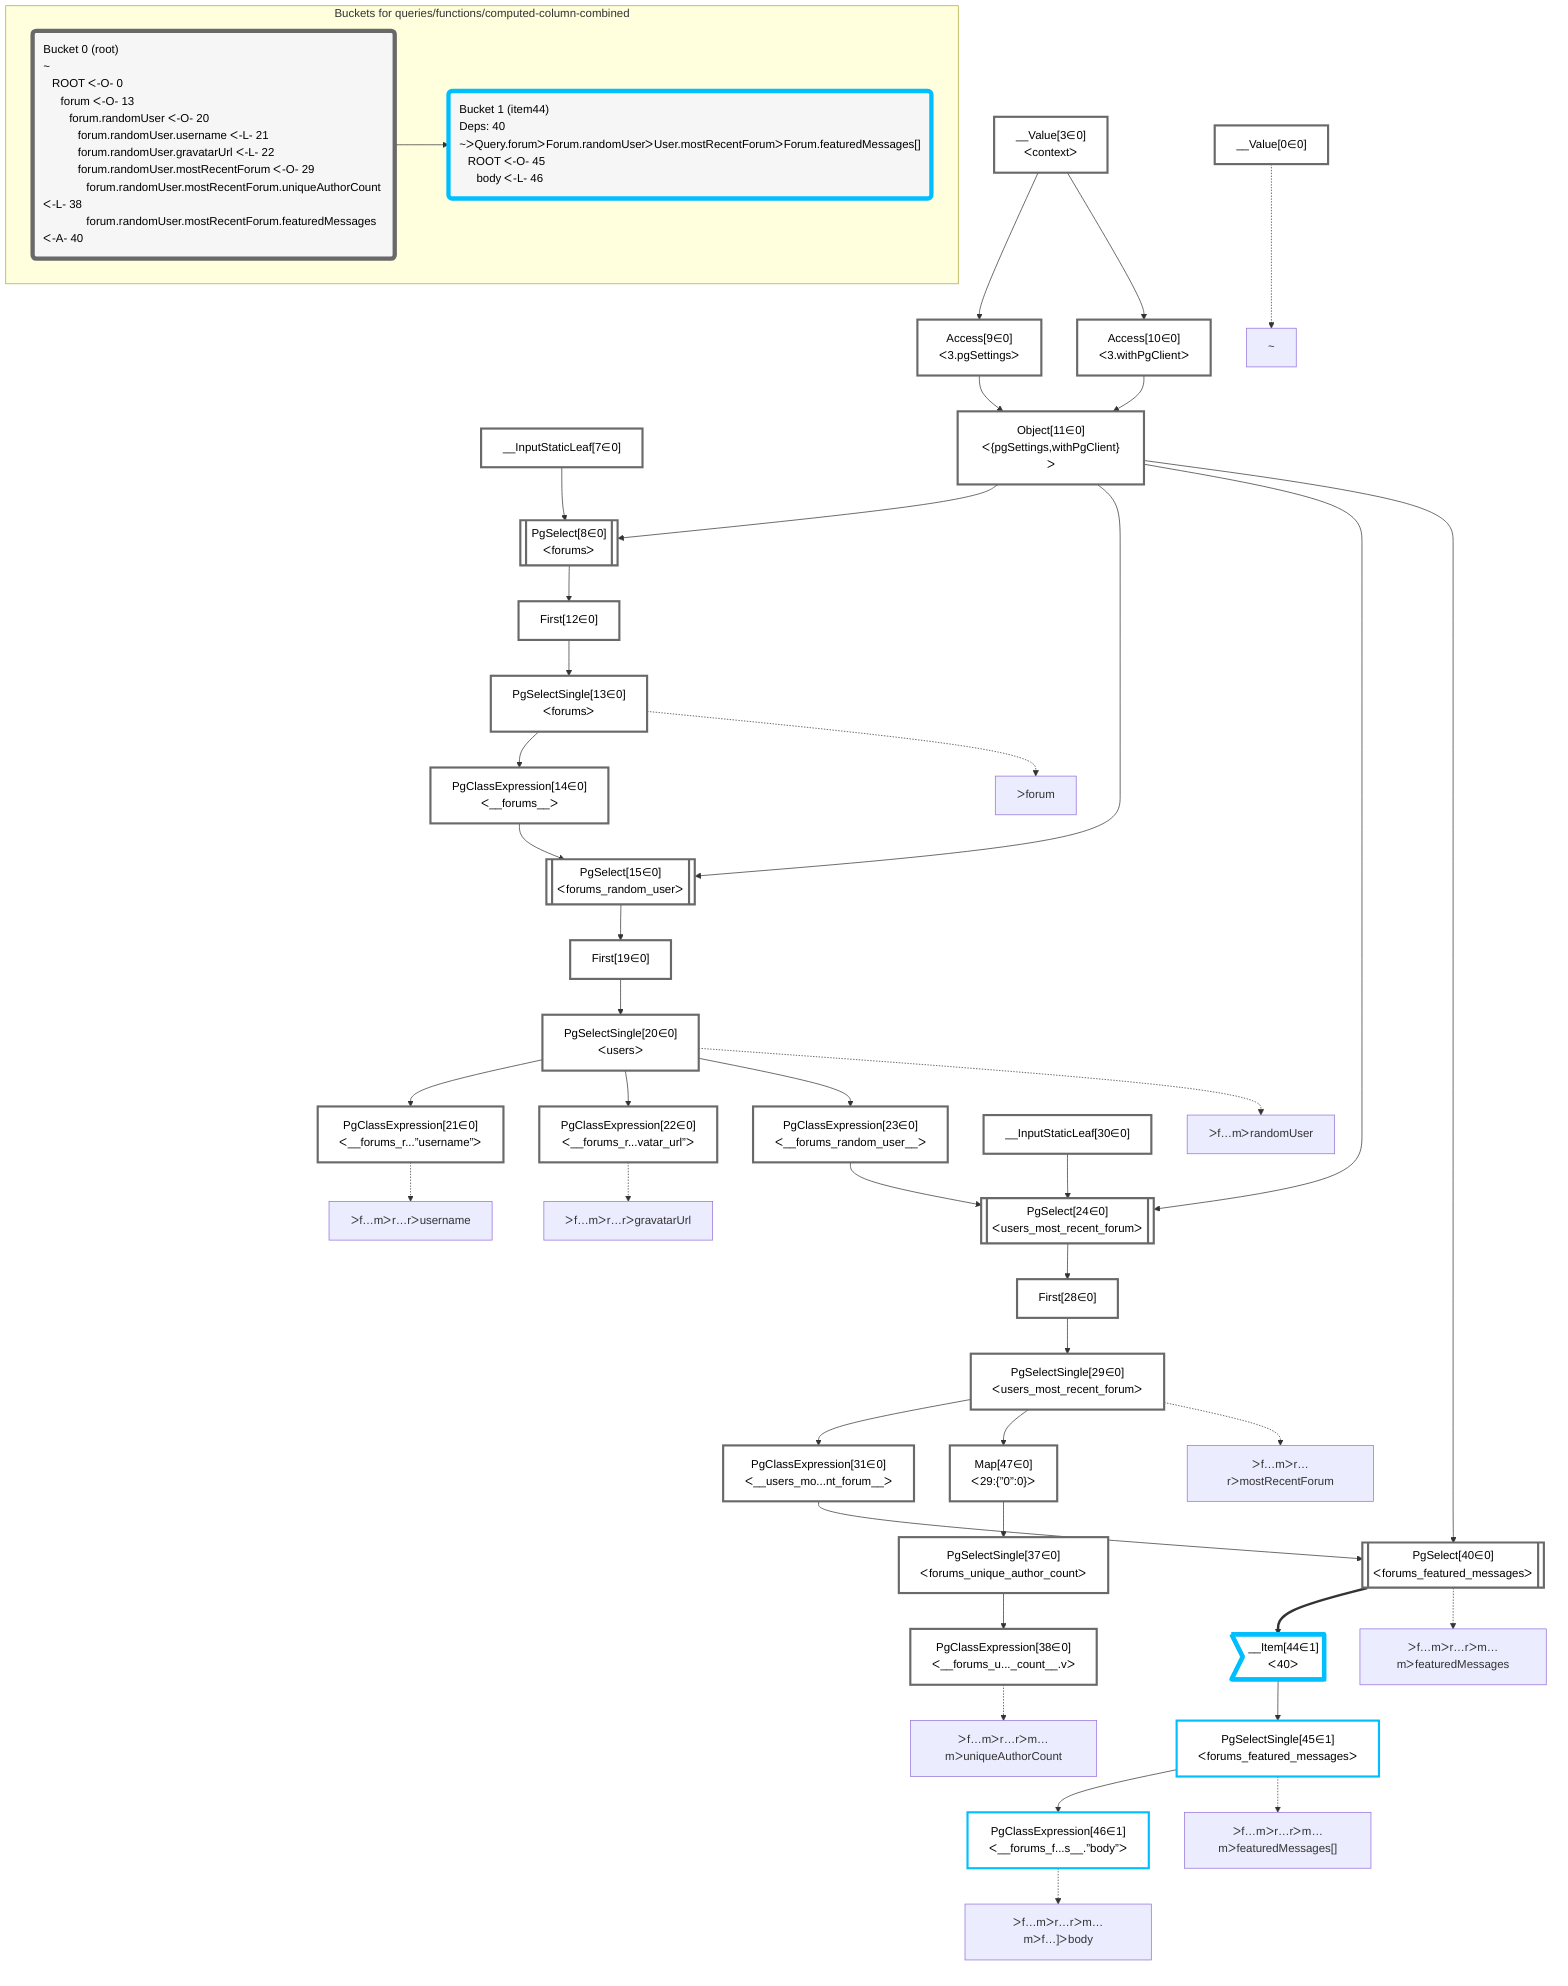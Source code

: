 graph TD
    classDef path fill:#eee,stroke:#000,color:#000
    classDef plan fill:#fff,stroke-width:3px,color:#000
    classDef itemplan fill:#fff,stroke-width:6px,color:#000
    classDef sideeffectplan fill:#f00,stroke-width:6px,color:#000
    classDef bucket fill:#f6f6f6,color:#000,stroke-width:6px,text-align:left


    %% define plans
    __Value0["__Value[0∈0]"]:::plan
    __Value3["__Value[3∈0]<br />ᐸcontextᐳ"]:::plan
    __InputStaticLeaf7["__InputStaticLeaf[7∈0]"]:::plan
    Access9["Access[9∈0]<br />ᐸ3.pgSettingsᐳ"]:::plan
    Access10["Access[10∈0]<br />ᐸ3.withPgClientᐳ"]:::plan
    Object11["Object[11∈0]<br />ᐸ{pgSettings,withPgClient}ᐳ"]:::plan
    PgSelect8[["PgSelect[8∈0]<br />ᐸforumsᐳ"]]:::plan
    First12["First[12∈0]"]:::plan
    PgSelectSingle13["PgSelectSingle[13∈0]<br />ᐸforumsᐳ"]:::plan
    PgClassExpression14["PgClassExpression[14∈0]<br />ᐸ__forums__ᐳ"]:::plan
    PgSelect15[["PgSelect[15∈0]<br />ᐸforums_random_userᐳ"]]:::plan
    First19["First[19∈0]"]:::plan
    PgSelectSingle20["PgSelectSingle[20∈0]<br />ᐸusersᐳ"]:::plan
    PgClassExpression21["PgClassExpression[21∈0]<br />ᐸ__forums_r...”username”ᐳ"]:::plan
    PgClassExpression22["PgClassExpression[22∈0]<br />ᐸ__forums_r...vatar_url”ᐳ"]:::plan
    PgClassExpression23["PgClassExpression[23∈0]<br />ᐸ__forums_random_user__ᐳ"]:::plan
    __InputStaticLeaf30["__InputStaticLeaf[30∈0]"]:::plan
    PgSelect24[["PgSelect[24∈0]<br />ᐸusers_most_recent_forumᐳ"]]:::plan
    First28["First[28∈0]"]:::plan
    PgSelectSingle29["PgSelectSingle[29∈0]<br />ᐸusers_most_recent_forumᐳ"]:::plan
    PgClassExpression31["PgClassExpression[31∈0]<br />ᐸ__users_mo...nt_forum__ᐳ"]:::plan
    Map47["Map[47∈0]<br />ᐸ29:{”0”:0}ᐳ"]:::plan
    PgSelectSingle37["PgSelectSingle[37∈0]<br />ᐸforums_unique_author_countᐳ"]:::plan
    PgClassExpression38["PgClassExpression[38∈0]<br />ᐸ__forums_u..._count__.vᐳ"]:::plan
    PgSelect40[["PgSelect[40∈0]<br />ᐸforums_featured_messagesᐳ"]]:::plan
    __Item44>"__Item[44∈1]<br />ᐸ40ᐳ"]:::itemplan
    PgSelectSingle45["PgSelectSingle[45∈1]<br />ᐸforums_featured_messagesᐳ"]:::plan
    PgClassExpression46["PgClassExpression[46∈1]<br />ᐸ__forums_f...s__.”body”ᐳ"]:::plan

    %% plan dependencies
    __Value3 --> Access9
    __Value3 --> Access10
    Access9 & Access10 --> Object11
    Object11 & __InputStaticLeaf7 --> PgSelect8
    PgSelect8 --> First12
    First12 --> PgSelectSingle13
    PgSelectSingle13 --> PgClassExpression14
    Object11 & PgClassExpression14 --> PgSelect15
    PgSelect15 --> First19
    First19 --> PgSelectSingle20
    PgSelectSingle20 --> PgClassExpression21
    PgSelectSingle20 --> PgClassExpression22
    PgSelectSingle20 --> PgClassExpression23
    Object11 & PgClassExpression23 & __InputStaticLeaf30 --> PgSelect24
    PgSelect24 --> First28
    First28 --> PgSelectSingle29
    PgSelectSingle29 --> PgClassExpression31
    PgSelectSingle29 --> Map47
    Map47 --> PgSelectSingle37
    PgSelectSingle37 --> PgClassExpression38
    Object11 & PgClassExpression31 --> PgSelect40
    PgSelect40 ==> __Item44
    __Item44 --> PgSelectSingle45
    PgSelectSingle45 --> PgClassExpression46

    %% plan-to-path relationships
    P0["~"]
    __Value0 -.-> P0
    P13["ᐳforum"]
    PgSelectSingle13 -.-> P13
    P20["ᐳf…mᐳrandomUser"]
    PgSelectSingle20 -.-> P20
    P21["ᐳf…mᐳr…rᐳusername"]
    PgClassExpression21 -.-> P21
    P22["ᐳf…mᐳr…rᐳgravatarUrl"]
    PgClassExpression22 -.-> P22
    P29["ᐳf…mᐳr…rᐳmostRecentForum"]
    PgSelectSingle29 -.-> P29
    P38["ᐳf…mᐳr…rᐳm…mᐳuniqueAuthorCount"]
    PgClassExpression38 -.-> P38
    P40["ᐳf…mᐳr…rᐳm…mᐳfeaturedMessages"]
    PgSelect40 -.-> P40
    P45["ᐳf…mᐳr…rᐳm…mᐳfeaturedMessages[]"]
    PgSelectSingle45 -.-> P45
    P46["ᐳf…mᐳr…rᐳm…mᐳf…]ᐳbody"]
    PgClassExpression46 -.-> P46

    subgraph "Buckets for queries/functions/computed-column-combined"
    Bucket0("Bucket 0 (root)<br />~<br />⠀ROOT ᐸ-O- 0<br />⠀⠀forum ᐸ-O- 13<br />⠀⠀⠀forum.randomUser ᐸ-O- 20<br />⠀⠀⠀⠀forum.randomUser.username ᐸ-L- 21<br />⠀⠀⠀⠀forum.randomUser.gravatarUrl ᐸ-L- 22<br />⠀⠀⠀⠀forum.randomUser.mostRecentForum ᐸ-O- 29<br />⠀⠀⠀⠀⠀forum.randomUser.mostRecentForum.uniqueAuthorCount ᐸ-L- 38<br />⠀⠀⠀⠀⠀forum.randomUser.mostRecentForum.featuredMessages ᐸ-A- 40"):::bucket
    classDef bucket0 stroke:#696969
    class Bucket0,__Value0,__Value3,__InputStaticLeaf7,PgSelect8,Access9,Access10,Object11,First12,PgSelectSingle13,PgClassExpression14,PgSelect15,First19,PgSelectSingle20,PgClassExpression21,PgClassExpression22,PgClassExpression23,PgSelect24,First28,PgSelectSingle29,__InputStaticLeaf30,PgClassExpression31,PgSelectSingle37,PgClassExpression38,PgSelect40,Map47 bucket0
    Bucket1("Bucket 1 (item44)<br />Deps: 40<br />~ᐳQuery.forumᐳForum.randomUserᐳUser.mostRecentForumᐳForum.featuredMessages[]<br />⠀ROOT ᐸ-O- 45<br />⠀⠀body ᐸ-L- 46"):::bucket
    classDef bucket1 stroke:#00bfff
    class Bucket1,__Item44,PgSelectSingle45,PgClassExpression46 bucket1
    Bucket0 --> Bucket1
    end